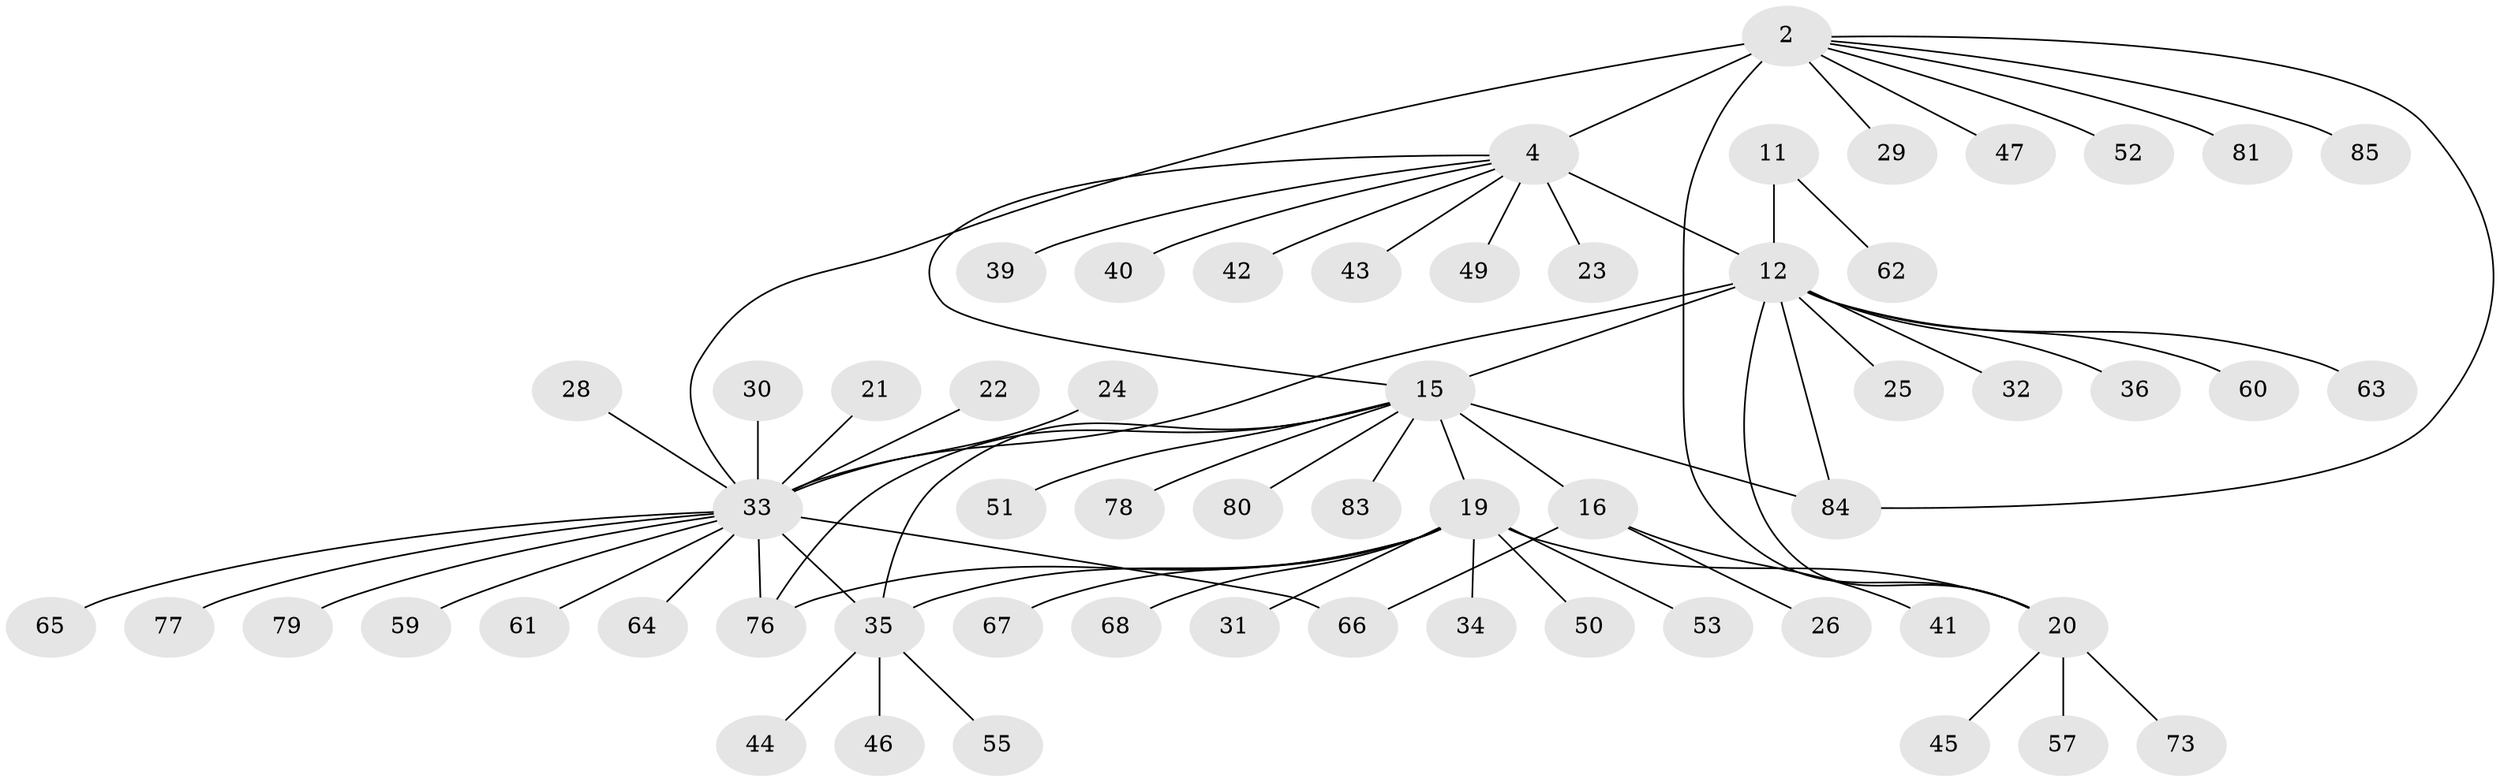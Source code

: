 // original degree distribution, {6: 0.058823529411764705, 8: 0.011764705882352941, 7: 0.058823529411764705, 14: 0.011764705882352941, 10: 0.023529411764705882, 3: 0.07058823529411765, 4: 0.023529411764705882, 5: 0.023529411764705882, 9: 0.011764705882352941, 1: 0.5647058823529412, 2: 0.1411764705882353}
// Generated by graph-tools (version 1.1) at 2025/59/03/04/25 21:59:14]
// undirected, 59 vertices, 69 edges
graph export_dot {
graph [start="1"]
  node [color=gray90,style=filled];
  2 [super="+1"];
  4 [super="+3"];
  11 [super="+10"];
  12 [super="+9"];
  15 [super="+14"];
  16 [super="+13"];
  19 [super="+18"];
  20 [super="+17"];
  21;
  22;
  23;
  24;
  25;
  26;
  28;
  29;
  30;
  31;
  32;
  33 [super="+6+5"];
  34;
  35 [super="+8"];
  36;
  39;
  40;
  41;
  42;
  43;
  44;
  45;
  46;
  47 [super="+27"];
  49;
  50;
  51;
  52;
  53;
  55;
  57;
  59;
  60;
  61 [super="+37"];
  62;
  63 [super="+48"];
  64;
  65;
  66 [super="+54+56"];
  67 [super="+58"];
  68;
  73;
  76 [super="+69"];
  77 [super="+72"];
  78;
  79;
  80;
  81;
  83 [super="+38+70"];
  84 [super="+82"];
  85;
  2 -- 4 [weight=4];
  2 -- 81;
  2 -- 20;
  2 -- 52;
  2 -- 85;
  2 -- 29;
  2 -- 84;
  2 -- 47;
  2 -- 33;
  4 -- 23;
  4 -- 42;
  4 -- 43;
  4 -- 49;
  4 -- 39;
  4 -- 40;
  4 -- 12;
  4 -- 15;
  11 -- 12 [weight=4];
  11 -- 62;
  12 -- 32;
  12 -- 36;
  12 -- 60;
  12 -- 33 [weight=2];
  12 -- 15;
  12 -- 20;
  12 -- 25;
  12 -- 84;
  12 -- 63;
  15 -- 16 [weight=4];
  15 -- 51;
  15 -- 78;
  15 -- 80;
  15 -- 19;
  15 -- 84;
  15 -- 83;
  15 -- 76;
  15 -- 35;
  16 -- 26;
  16 -- 41;
  16 -- 66;
  19 -- 20 [weight=4];
  19 -- 34;
  19 -- 68;
  19 -- 35 [weight=2];
  19 -- 50;
  19 -- 53;
  19 -- 31;
  19 -- 76;
  19 -- 67;
  20 -- 57;
  20 -- 73;
  20 -- 45;
  21 -- 33;
  22 -- 33;
  24 -- 33;
  28 -- 33;
  30 -- 33;
  33 -- 66;
  33 -- 64;
  33 -- 79;
  33 -- 35 [weight=4];
  33 -- 61;
  33 -- 77;
  33 -- 65;
  33 -- 59;
  33 -- 76;
  35 -- 44;
  35 -- 46;
  35 -- 55;
}
